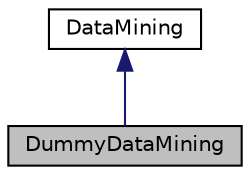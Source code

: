 digraph "DummyDataMining"
{
  edge [fontname="Helvetica",fontsize="10",labelfontname="Helvetica",labelfontsize="10"];
  node [fontname="Helvetica",fontsize="10",shape=record];
  Node1 [label="DummyDataMining",height=0.2,width=0.4,color="black", fillcolor="grey75", style="filled", fontcolor="black"];
  Node2 -> Node1 [dir="back",color="midnightblue",fontsize="10",style="solid"];
  Node2 [label="DataMining",height=0.2,width=0.4,color="black", fillcolor="white", style="filled",URL="$de/d11/a00021.html"];
}
